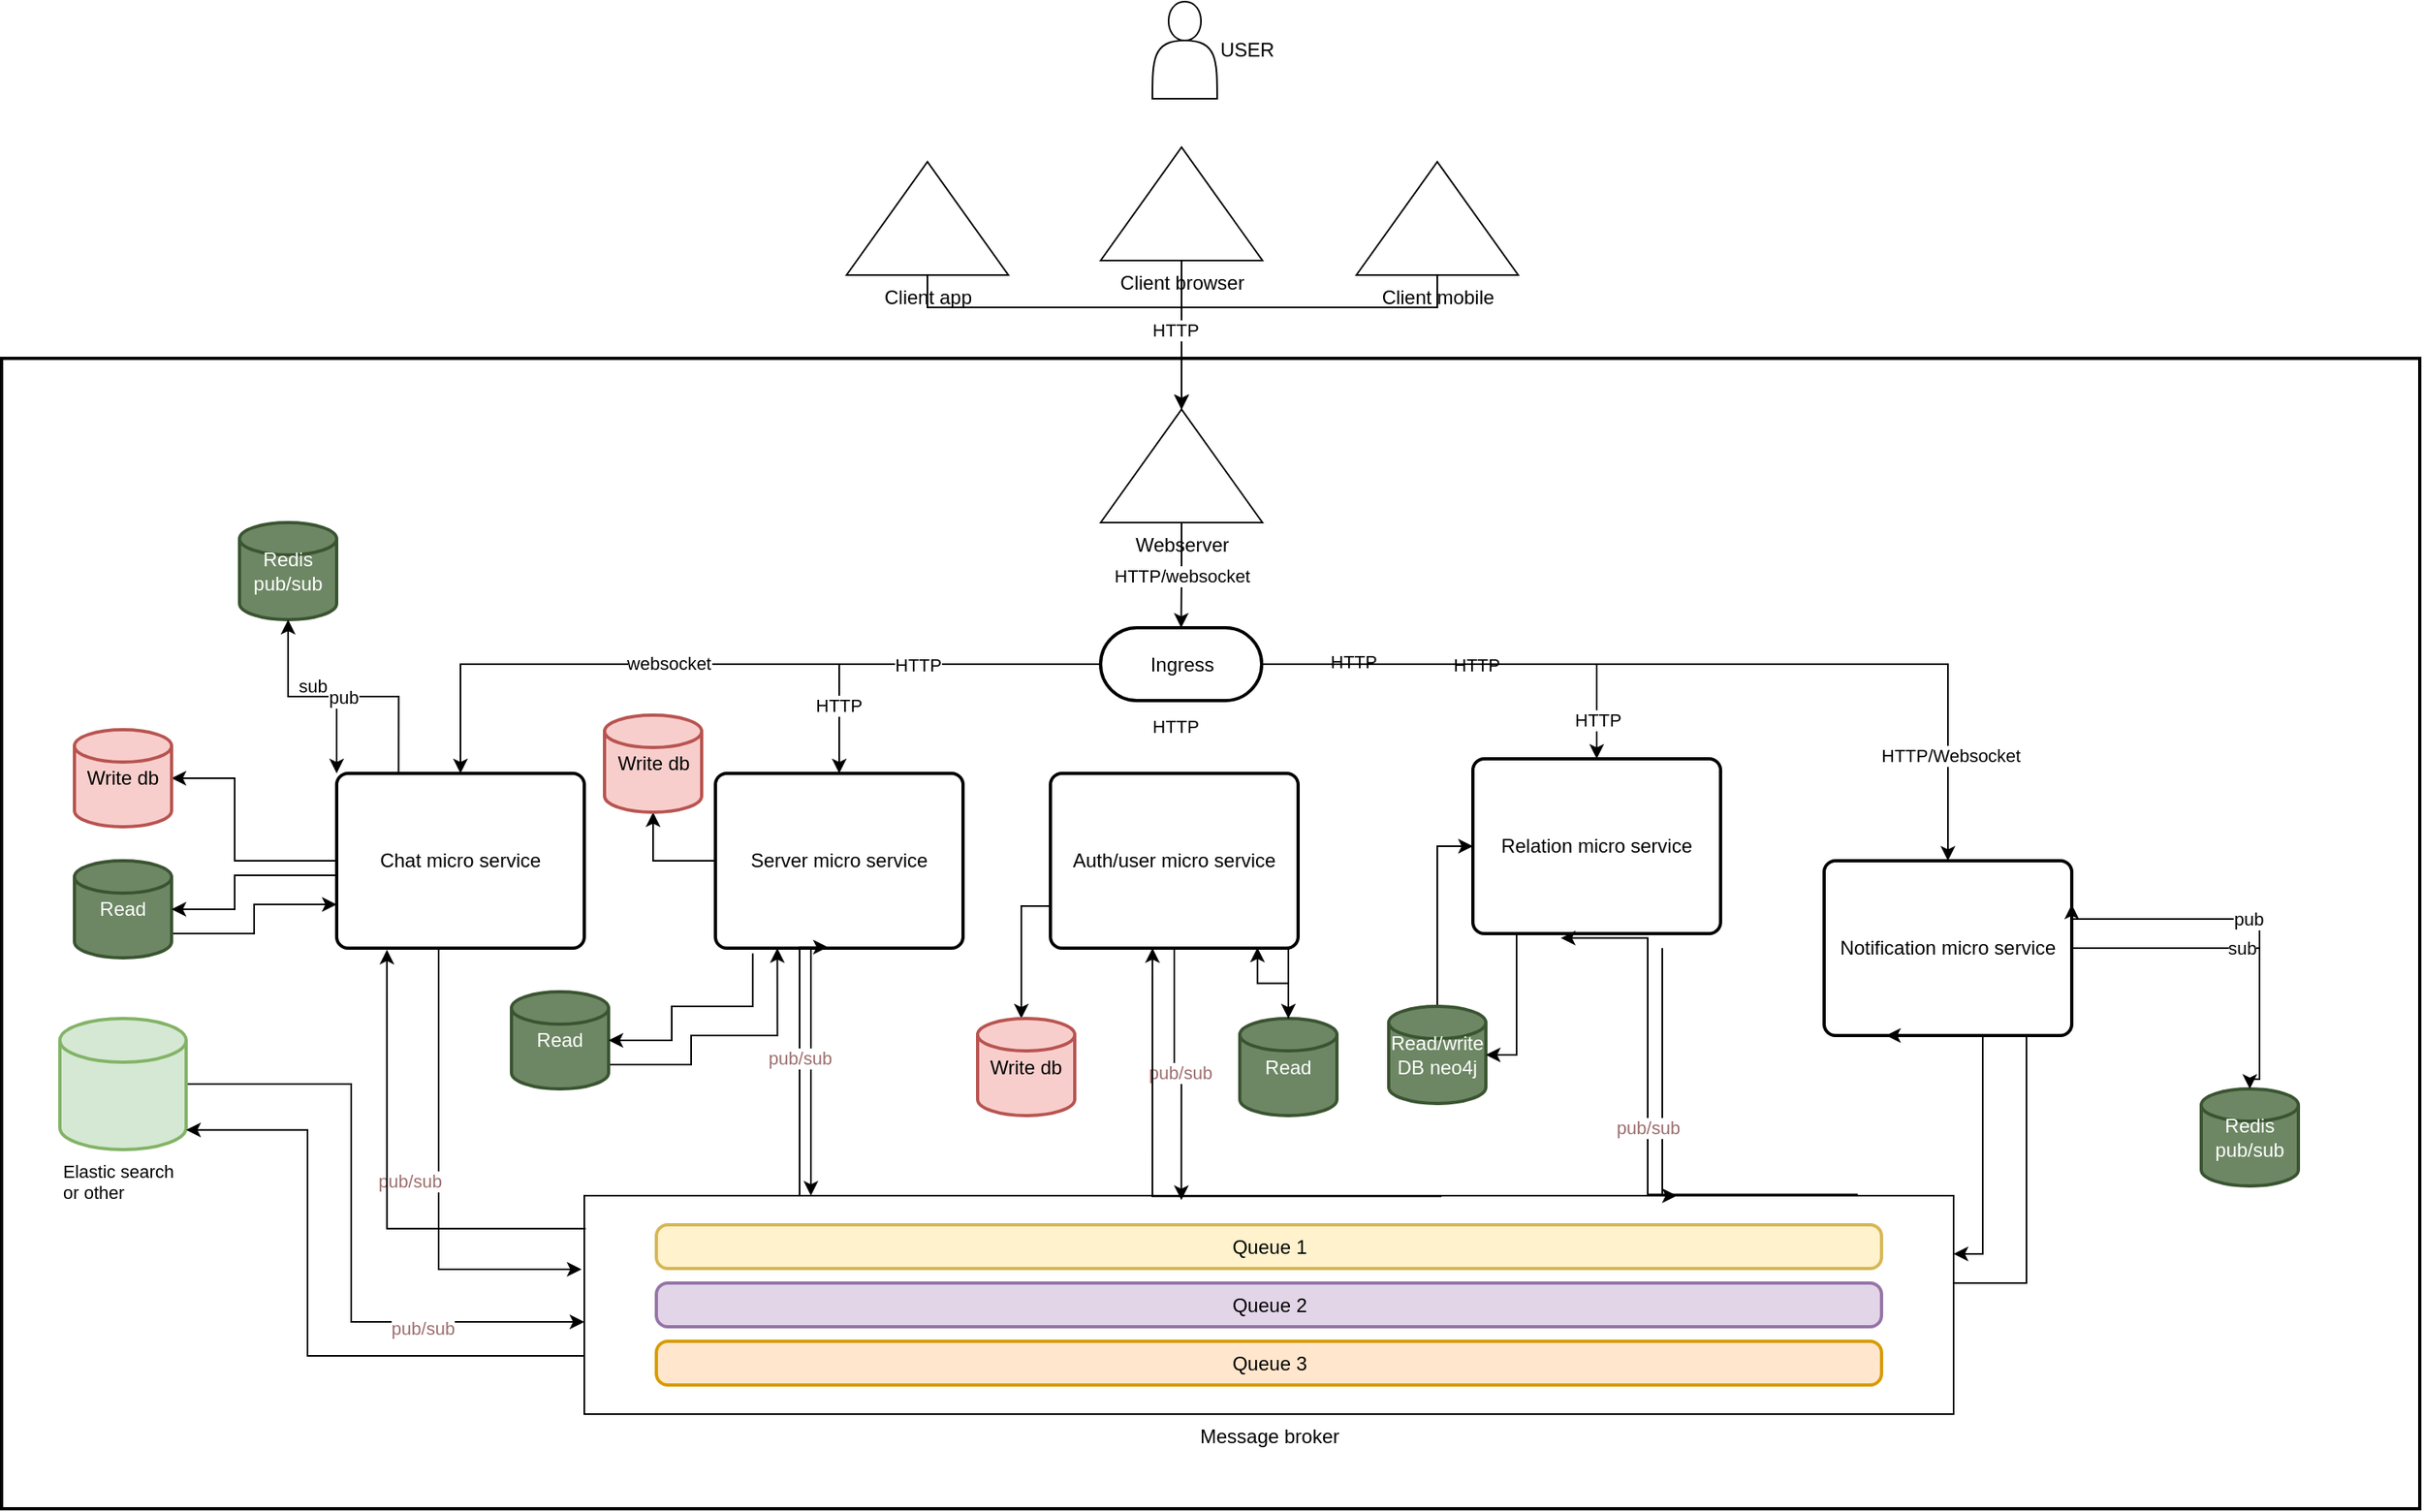 <mxfile version="24.4.3" type="github">
  <diagram id="I4ahz-z1FdCuFzpf6qUr" name="Page-1">
    <mxGraphModel dx="1706" dy="1103" grid="1" gridSize="9" guides="1" tooltips="1" connect="1" arrows="1" fold="1" page="1" pageScale="1" pageWidth="850" pageHeight="1100" math="0" shadow="0">
      <root>
        <mxCell id="0" />
        <mxCell id="1" parent="0" />
        <mxCell id="r7bKNmbLutYQrQa0Vv5a-1" value="USER" style="shape=actor;whiteSpace=wrap;html=1;labelPosition=right;verticalLabelPosition=middle;align=left;verticalAlign=middle;" parent="1" vertex="1">
          <mxGeometry x="783" y="36" width="40" height="60" as="geometry" />
        </mxCell>
        <mxCell id="r7bKNmbLutYQrQa0Vv5a-17" value="" style="edgeStyle=orthogonalEdgeStyle;rounded=0;orthogonalLoop=1;jettySize=auto;html=1;" parent="1" source="r7bKNmbLutYQrQa0Vv5a-7" target="r7bKNmbLutYQrQa0Vv5a-10" edge="1">
          <mxGeometry relative="1" as="geometry" />
        </mxCell>
        <mxCell id="r7bKNmbLutYQrQa0Vv5a-7" value="Client browser" style="verticalLabelPosition=bottom;verticalAlign=top;html=1;shape=mxgraph.basic.acute_triangle;dx=0.5;" parent="1" vertex="1">
          <mxGeometry x="751" y="126" width="100" height="70" as="geometry" />
        </mxCell>
        <mxCell id="r7bKNmbLutYQrQa0Vv5a-9" value="" style="verticalLabelPosition=bottom;verticalAlign=top;html=1;shape=mxgraph.basic.rect;fillColor2=none;strokeWidth=2;size=20;indent=5;fillColor=none;" parent="1" vertex="1">
          <mxGeometry x="72" y="256.5" width="1494" height="711" as="geometry" />
        </mxCell>
        <mxCell id="r7bKNmbLutYQrQa0Vv5a-22" value="HTTP/websocket" style="edgeStyle=orthogonalEdgeStyle;rounded=0;orthogonalLoop=1;jettySize=auto;html=1;" parent="1" source="r7bKNmbLutYQrQa0Vv5a-10" target="r7bKNmbLutYQrQa0Vv5a-21" edge="1">
          <mxGeometry relative="1" as="geometry" />
        </mxCell>
        <mxCell id="r7bKNmbLutYQrQa0Vv5a-10" value="Webserver" style="verticalLabelPosition=bottom;verticalAlign=top;html=1;shape=mxgraph.basic.acute_triangle;dx=0.5;" parent="1" vertex="1">
          <mxGeometry x="751" y="288" width="100" height="70" as="geometry" />
        </mxCell>
        <mxCell id="r7bKNmbLutYQrQa0Vv5a-107" style="edgeStyle=orthogonalEdgeStyle;rounded=0;orthogonalLoop=1;jettySize=auto;html=1;entryX=0;entryY=0;entryDx=50;entryDy=0;entryPerimeter=0;fontSize=11;fontColor=#9c6d6d;" parent="1" source="r7bKNmbLutYQrQa0Vv5a-14" target="r7bKNmbLutYQrQa0Vv5a-10" edge="1">
          <mxGeometry relative="1" as="geometry">
            <Array as="points">
              <mxPoint x="959" y="225" />
              <mxPoint x="801" y="225" />
            </Array>
          </mxGeometry>
        </mxCell>
        <mxCell id="r7bKNmbLutYQrQa0Vv5a-14" value="Client mobile&lt;br&gt;" style="verticalLabelPosition=bottom;verticalAlign=top;html=1;shape=mxgraph.basic.acute_triangle;dx=0.5;" parent="1" vertex="1">
          <mxGeometry x="909" y="135" width="100" height="70" as="geometry" />
        </mxCell>
        <mxCell id="r7bKNmbLutYQrQa0Vv5a-106" value="" style="edgeStyle=orthogonalEdgeStyle;rounded=0;orthogonalLoop=1;jettySize=auto;html=1;fontSize=11;fontColor=#9c6d6d;" parent="1" source="r7bKNmbLutYQrQa0Vv5a-15" target="r7bKNmbLutYQrQa0Vv5a-10" edge="1">
          <mxGeometry relative="1" as="geometry">
            <Array as="points">
              <mxPoint x="644" y="225" />
              <mxPoint x="801" y="225" />
            </Array>
          </mxGeometry>
        </mxCell>
        <mxCell id="Fc79eV2DeLuxpPt_U4-c-6" value="&lt;span style=&quot;color: rgb(0, 0, 0);&quot;&gt;HTTP&lt;/span&gt;" style="edgeLabel;html=1;align=center;verticalAlign=middle;resizable=0;points=[];fontSize=11;fontColor=#9c6d6d;" parent="r7bKNmbLutYQrQa0Vv5a-106" vertex="1" connectable="0">
          <mxGeometry x="0.593" y="-4" relative="1" as="geometry">
            <mxPoint as="offset" />
          </mxGeometry>
        </mxCell>
        <mxCell id="r7bKNmbLutYQrQa0Vv5a-15" value="Client app" style="verticalLabelPosition=bottom;verticalAlign=top;html=1;shape=mxgraph.basic.acute_triangle;dx=0.5;" parent="1" vertex="1">
          <mxGeometry x="594" y="135" width="100" height="70" as="geometry" />
        </mxCell>
        <mxCell id="r7bKNmbLutYQrQa0Vv5a-31" value="" style="edgeStyle=orthogonalEdgeStyle;rounded=0;orthogonalLoop=1;jettySize=auto;html=1;" parent="1" source="r7bKNmbLutYQrQa0Vv5a-21" target="r7bKNmbLutYQrQa0Vv5a-24" edge="1">
          <mxGeometry relative="1" as="geometry" />
        </mxCell>
        <mxCell id="Fc79eV2DeLuxpPt_U4-c-9" value="&lt;span style=&quot;color: rgb(0, 0, 0);&quot;&gt;HTTP&lt;/span&gt;" style="edgeLabel;html=1;align=center;verticalAlign=middle;resizable=0;points=[];fontSize=11;fontColor=#9c6d6d;" parent="r7bKNmbLutYQrQa0Vv5a-31" vertex="1" connectable="0">
          <mxGeometry x="0.634" y="-1" relative="1" as="geometry">
            <mxPoint as="offset" />
          </mxGeometry>
        </mxCell>
        <mxCell id="r7bKNmbLutYQrQa0Vv5a-32" style="edgeStyle=orthogonalEdgeStyle;rounded=0;orthogonalLoop=1;jettySize=auto;html=1;" parent="1" source="r7bKNmbLutYQrQa0Vv5a-21" target="r7bKNmbLutYQrQa0Vv5a-23" edge="1">
          <mxGeometry relative="1" as="geometry" />
        </mxCell>
        <mxCell id="Fc79eV2DeLuxpPt_U4-c-8" value="&lt;span style=&quot;color: rgb(0, 0, 0);&quot;&gt;websocket&lt;/span&gt;" style="edgeLabel;html=1;align=center;verticalAlign=middle;resizable=0;points=[];fontSize=11;fontColor=#9c6d6d;" parent="r7bKNmbLutYQrQa0Vv5a-32" vertex="1" connectable="0">
          <mxGeometry x="0.156" y="-1" relative="1" as="geometry">
            <mxPoint as="offset" />
          </mxGeometry>
        </mxCell>
        <mxCell id="Fc79eV2DeLuxpPt_U4-c-10" value="&lt;span style=&quot;color: rgb(0, 0, 0);&quot;&gt;HTTP&lt;/span&gt;" style="edgeLabel;html=1;align=center;verticalAlign=middle;resizable=0;points=[];fontSize=11;fontColor=#9c6d6d;" parent="r7bKNmbLutYQrQa0Vv5a-32" vertex="1" connectable="0">
          <mxGeometry x="-0.511" relative="1" as="geometry">
            <mxPoint as="offset" />
          </mxGeometry>
        </mxCell>
        <mxCell id="r7bKNmbLutYQrQa0Vv5a-82" style="edgeStyle=orthogonalEdgeStyle;rounded=0;orthogonalLoop=1;jettySize=auto;html=1;fontSize=11;fontColor=#9c6d6d;" parent="1" source="r7bKNmbLutYQrQa0Vv5a-21" target="r7bKNmbLutYQrQa0Vv5a-79" edge="1">
          <mxGeometry relative="1" as="geometry" />
        </mxCell>
        <mxCell id="Fc79eV2DeLuxpPt_U4-c-11" value="&lt;span style=&quot;color: rgb(0, 0, 0);&quot;&gt;HTTP&lt;/span&gt;" style="edgeLabel;html=1;align=center;verticalAlign=middle;resizable=0;points=[];fontSize=11;fontColor=#9c6d6d;" parent="r7bKNmbLutYQrQa0Vv5a-82" vertex="1" connectable="0">
          <mxGeometry x="-0.573" y="2" relative="1" as="geometry">
            <mxPoint as="offset" />
          </mxGeometry>
        </mxCell>
        <mxCell id="Fc79eV2DeLuxpPt_U4-c-13" value="&lt;span style=&quot;color: rgb(0, 0, 0);&quot;&gt;HTTP&lt;/span&gt;" style="edgeLabel;html=1;align=center;verticalAlign=middle;resizable=0;points=[];fontSize=11;fontColor=#9c6d6d;" parent="r7bKNmbLutYQrQa0Vv5a-82" vertex="1" connectable="0">
          <mxGeometry x="-0.005" relative="1" as="geometry">
            <mxPoint as="offset" />
          </mxGeometry>
        </mxCell>
        <mxCell id="Fc79eV2DeLuxpPt_U4-c-14" value="&lt;span style=&quot;color: rgb(0, 0, 0);&quot;&gt;HTTP&lt;/span&gt;" style="edgeLabel;html=1;align=center;verticalAlign=middle;resizable=0;points=[];fontSize=11;fontColor=#9c6d6d;" parent="r7bKNmbLutYQrQa0Vv5a-82" vertex="1" connectable="0">
          <mxGeometry x="0.819" relative="1" as="geometry">
            <mxPoint as="offset" />
          </mxGeometry>
        </mxCell>
        <mxCell id="r7bKNmbLutYQrQa0Vv5a-109" value="&#xa;&lt;span style=&quot;color: rgb(0, 0, 0); font-family: Helvetica; font-size: 11px; font-style: normal; font-variant-ligatures: normal; font-variant-caps: normal; font-weight: 400; letter-spacing: normal; orphans: 2; text-align: center; text-indent: 0px; text-transform: none; widows: 2; word-spacing: 0px; -webkit-text-stroke-width: 0px; background-color: rgb(255, 255, 255); text-decoration-thickness: initial; text-decoration-style: initial; text-decoration-color: initial; float: none; display: inline !important;&quot;&gt;HTTP&lt;/span&gt;&#xa;&#xa;" style="edgeStyle=orthogonalEdgeStyle;rounded=0;orthogonalLoop=1;jettySize=auto;html=1;entryX=0.5;entryY=0;entryDx=0;entryDy=0;fontSize=11;fontColor=#9c6d6d;" parent="1" source="r7bKNmbLutYQrQa0Vv5a-21" target="r7bKNmbLutYQrQa0Vv5a-72" edge="1">
          <mxGeometry relative="1" as="geometry">
            <Array as="points">
              <mxPoint x="797" y="491" />
              <mxPoint x="797" y="491" />
            </Array>
          </mxGeometry>
        </mxCell>
        <mxCell id="BxN9umX0_t_IdyEKbMLp-4" style="edgeStyle=orthogonalEdgeStyle;rounded=0;orthogonalLoop=1;jettySize=auto;html=1;" edge="1" parent="1" source="r7bKNmbLutYQrQa0Vv5a-21" target="r7bKNmbLutYQrQa0Vv5a-93">
          <mxGeometry relative="1" as="geometry" />
        </mxCell>
        <mxCell id="BxN9umX0_t_IdyEKbMLp-5" value="HTTP/Websocket" style="edgeLabel;html=1;align=center;verticalAlign=middle;resizable=0;points=[];" vertex="1" connectable="0" parent="BxN9umX0_t_IdyEKbMLp-4">
          <mxGeometry x="0.761" y="1" relative="1" as="geometry">
            <mxPoint as="offset" />
          </mxGeometry>
        </mxCell>
        <mxCell id="r7bKNmbLutYQrQa0Vv5a-21" value="Ingress" style="html=1;dashed=0;whitespace=wrap;shape=mxgraph.dfd.start;strokeWidth=2;fillColor=none;" parent="1" vertex="1">
          <mxGeometry x="751" y="423" width="99.5" height="45" as="geometry" />
        </mxCell>
        <mxCell id="r7bKNmbLutYQrQa0Vv5a-45" style="edgeStyle=orthogonalEdgeStyle;rounded=0;orthogonalLoop=1;jettySize=auto;html=1;fontSize=11;fontColor=#9c6d6d;" parent="1" source="r7bKNmbLutYQrQa0Vv5a-23" target="r7bKNmbLutYQrQa0Vv5a-26" edge="1">
          <mxGeometry x="-0.059" y="-9" relative="1" as="geometry">
            <Array as="points">
              <mxPoint x="216" y="567" />
              <mxPoint x="216" y="516" />
            </Array>
            <mxPoint as="offset" />
          </mxGeometry>
        </mxCell>
        <mxCell id="r7bKNmbLutYQrQa0Vv5a-67" value="pub/sub" style="edgeStyle=orthogonalEdgeStyle;rounded=0;orthogonalLoop=1;jettySize=auto;html=1;entryX=-0.002;entryY=0.337;entryDx=0;entryDy=0;entryPerimeter=0;fontSize=11;fontColor=#9c6d6d;" parent="1" source="r7bKNmbLutYQrQa0Vv5a-23" target="r7bKNmbLutYQrQa0Vv5a-27" edge="1">
          <mxGeometry x="-0.001" y="-18" relative="1" as="geometry">
            <Array as="points">
              <mxPoint x="342" y="820" />
            </Array>
            <mxPoint as="offset" />
          </mxGeometry>
        </mxCell>
        <mxCell id="r7bKNmbLutYQrQa0Vv5a-23" value="Chat micro service" style="rounded=1;whiteSpace=wrap;html=1;absoluteArcSize=1;arcSize=14;strokeWidth=2;fillColor=none;" parent="1" vertex="1">
          <mxGeometry x="279" y="513" width="153" height="108" as="geometry" />
        </mxCell>
        <mxCell id="r7bKNmbLutYQrQa0Vv5a-61" style="edgeStyle=orthogonalEdgeStyle;rounded=0;orthogonalLoop=1;jettySize=auto;html=1;fontSize=11;fontColor=#9c6d6d;entryX=0.5;entryY=1;entryDx=0;entryDy=0;entryPerimeter=0;" parent="1" source="r7bKNmbLutYQrQa0Vv5a-24" target="r7bKNmbLutYQrQa0Vv5a-46" edge="1">
          <mxGeometry relative="1" as="geometry">
            <mxPoint x="493" y="549" as="targetPoint" />
          </mxGeometry>
        </mxCell>
        <mxCell id="r7bKNmbLutYQrQa0Vv5a-73" style="edgeStyle=orthogonalEdgeStyle;rounded=0;orthogonalLoop=1;jettySize=auto;html=1;fontSize=11;fontColor=#9c6d6d;" parent="1" source="r7bKNmbLutYQrQa0Vv5a-24" edge="1">
          <mxGeometry relative="1" as="geometry">
            <mxPoint x="572" y="774" as="targetPoint" />
            <Array as="points">
              <mxPoint x="572" y="684" />
              <mxPoint x="572" y="684" />
            </Array>
          </mxGeometry>
        </mxCell>
        <mxCell id="r7bKNmbLutYQrQa0Vv5a-24" value="Server micro service" style="rounded=1;whiteSpace=wrap;html=1;absoluteArcSize=1;arcSize=14;strokeWidth=2;fillColor=none;" parent="1" vertex="1">
          <mxGeometry x="513" y="513" width="153" height="108" as="geometry" />
        </mxCell>
        <mxCell id="r7bKNmbLutYQrQa0Vv5a-26" value="Write db" style="strokeWidth=2;html=1;shape=mxgraph.flowchart.database;whiteSpace=wrap;fillColor=#f8cecc;strokeColor=#b85450;" parent="1" vertex="1">
          <mxGeometry x="117" y="486" width="60" height="60" as="geometry" />
        </mxCell>
        <mxCell id="Fc79eV2DeLuxpPt_U4-c-2" style="edgeStyle=orthogonalEdgeStyle;rounded=0;orthogonalLoop=1;jettySize=auto;html=1;entryX=0;entryY=0.578;entryDx=0;entryDy=0;entryPerimeter=0;fontSize=11;fontColor=#9c6d6d;" parent="1" source="r7bKNmbLutYQrQa0Vv5a-38" target="r7bKNmbLutYQrQa0Vv5a-27" edge="1">
          <mxGeometry relative="1" as="geometry">
            <Array as="points">
              <mxPoint x="288" y="705" />
              <mxPoint x="288" y="852" />
            </Array>
          </mxGeometry>
        </mxCell>
        <mxCell id="Fc79eV2DeLuxpPt_U4-c-4" value="pub/sub" style="edgeLabel;html=1;align=center;verticalAlign=middle;resizable=0;points=[];fontSize=11;fontColor=#9c6d6d;" parent="Fc79eV2DeLuxpPt_U4-c-2" vertex="1" connectable="0">
          <mxGeometry x="0.49" y="-4" relative="1" as="geometry">
            <mxPoint as="offset" />
          </mxGeometry>
        </mxCell>
        <mxCell id="r7bKNmbLutYQrQa0Vv5a-38" value="Elastic search or other" style="strokeWidth=2;html=1;shape=mxgraph.flowchart.database;whiteSpace=wrap;fillColor=#d5e8d4;labelPosition=center;verticalLabelPosition=bottom;align=left;verticalAlign=top;fontSize=11;labelBackgroundColor=default;strokeColor=#82b366;" parent="1" vertex="1">
          <mxGeometry x="108" y="664.5" width="78" height="81" as="geometry" />
        </mxCell>
        <mxCell id="r7bKNmbLutYQrQa0Vv5a-42" value="" style="group" parent="1" vertex="1" connectable="0">
          <mxGeometry x="432" y="774" width="846" height="135" as="geometry" />
        </mxCell>
        <mxCell id="r7bKNmbLutYQrQa0Vv5a-27" value="Message broker" style="verticalLabelPosition=bottom;verticalAlign=top;html=1;shape=mxgraph.basic.rect;fillColor2=none;strokeWidth=1;size=20;indent=5;fillColor=none;" parent="r7bKNmbLutYQrQa0Vv5a-42" vertex="1">
          <mxGeometry width="846" height="135" as="geometry" />
        </mxCell>
        <mxCell id="r7bKNmbLutYQrQa0Vv5a-28" value="Queue 1" style="rounded=1;whiteSpace=wrap;html=1;absoluteArcSize=1;arcSize=14;strokeWidth=2;fillColor=#fff2cc;strokeColor=#d6b656;" parent="r7bKNmbLutYQrQa0Vv5a-42" vertex="1">
          <mxGeometry x="44.526" y="18" width="756.947" height="27" as="geometry" />
        </mxCell>
        <mxCell id="r7bKNmbLutYQrQa0Vv5a-29" value="Queue 2" style="rounded=1;whiteSpace=wrap;html=1;absoluteArcSize=1;arcSize=14;strokeWidth=2;fillColor=#e1d5e7;strokeColor=#9673a6;" parent="r7bKNmbLutYQrQa0Vv5a-42" vertex="1">
          <mxGeometry x="44.526" y="54" width="756.947" height="27" as="geometry" />
        </mxCell>
        <mxCell id="r7bKNmbLutYQrQa0Vv5a-30" value="Queue 3" style="rounded=1;whiteSpace=wrap;html=1;absoluteArcSize=1;arcSize=14;strokeWidth=2;fillColor=#ffe6cc;strokeColor=#d79b00;" parent="r7bKNmbLutYQrQa0Vv5a-42" vertex="1">
          <mxGeometry x="44.526" y="90" width="756.947" height="27" as="geometry" />
        </mxCell>
        <mxCell id="r7bKNmbLutYQrQa0Vv5a-46" value="Write db" style="strokeWidth=2;html=1;shape=mxgraph.flowchart.database;whiteSpace=wrap;fillColor=#f8cecc;strokeColor=#b85450;" parent="1" vertex="1">
          <mxGeometry x="444.5" y="477" width="60" height="60" as="geometry" />
        </mxCell>
        <mxCell id="r7bKNmbLutYQrQa0Vv5a-63" value="pub/sub" style="edgeStyle=orthogonalEdgeStyle;rounded=0;orthogonalLoop=1;jettySize=auto;html=1;entryX=0.454;entryY=0.994;entryDx=0;entryDy=0;entryPerimeter=0;fontSize=11;fontColor=#9c6d6d;" parent="1" source="r7bKNmbLutYQrQa0Vv5a-27" target="r7bKNmbLutYQrQa0Vv5a-24" edge="1">
          <mxGeometry relative="1" as="geometry">
            <Array as="points">
              <mxPoint x="565" y="729" />
              <mxPoint x="565" y="729" />
            </Array>
          </mxGeometry>
        </mxCell>
        <mxCell id="r7bKNmbLutYQrQa0Vv5a-66" style="edgeStyle=orthogonalEdgeStyle;rounded=0;orthogonalLoop=1;jettySize=auto;html=1;entryX=0.203;entryY=1.009;entryDx=0;entryDy=0;entryPerimeter=0;fontSize=11;fontColor=#9c6d6d;exitX=0.001;exitY=0.151;exitDx=0;exitDy=0;exitPerimeter=0;" parent="1" source="r7bKNmbLutYQrQa0Vv5a-27" target="r7bKNmbLutYQrQa0Vv5a-23" edge="1">
          <mxGeometry relative="1" as="geometry">
            <mxPoint x="423" y="855" as="sourcePoint" />
          </mxGeometry>
        </mxCell>
        <mxCell id="r7bKNmbLutYQrQa0Vv5a-76" value="pub/sub" style="edgeStyle=orthogonalEdgeStyle;rounded=0;orthogonalLoop=1;jettySize=auto;html=1;entryX=0.436;entryY=0.02;entryDx=0;entryDy=0;entryPerimeter=0;fontSize=11;fontColor=#9c6d6d;" parent="1" source="r7bKNmbLutYQrQa0Vv5a-72" target="r7bKNmbLutYQrQa0Vv5a-27" edge="1">
          <mxGeometry relative="1" as="geometry" />
        </mxCell>
        <mxCell id="gk63O6OOP2rGa1J9IB_V-16" style="edgeStyle=orthogonalEdgeStyle;rounded=0;orthogonalLoop=1;jettySize=auto;html=1;" parent="1" source="r7bKNmbLutYQrQa0Vv5a-72" target="gk63O6OOP2rGa1J9IB_V-15" edge="1">
          <mxGeometry relative="1" as="geometry">
            <Array as="points">
              <mxPoint x="867" y="630" />
              <mxPoint x="867" y="630" />
            </Array>
          </mxGeometry>
        </mxCell>
        <mxCell id="r7bKNmbLutYQrQa0Vv5a-72" value="Auth/user micro service" style="rounded=1;whiteSpace=wrap;html=1;absoluteArcSize=1;arcSize=14;strokeWidth=2;fillColor=none;" parent="1" vertex="1">
          <mxGeometry x="720" y="513" width="153" height="108" as="geometry" />
        </mxCell>
        <mxCell id="r7bKNmbLutYQrQa0Vv5a-78" style="edgeStyle=orthogonalEdgeStyle;rounded=0;orthogonalLoop=1;jettySize=auto;html=1;entryX=0.412;entryY=1;entryDx=0;entryDy=0;entryPerimeter=0;fontSize=11;fontColor=#9c6d6d;exitX=0.626;exitY=0.003;exitDx=0;exitDy=0;exitPerimeter=0;" parent="1" source="r7bKNmbLutYQrQa0Vv5a-27" target="r7bKNmbLutYQrQa0Vv5a-72" edge="1">
          <mxGeometry relative="1" as="geometry">
            <mxPoint x="783" y="756" as="sourcePoint" />
            <Array as="points">
              <mxPoint x="783" y="774" />
            </Array>
          </mxGeometry>
        </mxCell>
        <mxCell id="r7bKNmbLutYQrQa0Vv5a-87" style="edgeStyle=orthogonalEdgeStyle;rounded=0;orthogonalLoop=1;jettySize=auto;html=1;fontSize=11;fontColor=#9c6d6d;" parent="1" edge="1">
          <mxGeometry relative="1" as="geometry">
            <mxPoint x="1107" y="774" as="targetPoint" />
            <mxPoint x="1098" y="621" as="sourcePoint" />
            <Array as="points">
              <mxPoint x="1098" y="774" />
            </Array>
          </mxGeometry>
        </mxCell>
        <mxCell id="r7bKNmbLutYQrQa0Vv5a-79" value="Relation micro service" style="rounded=1;whiteSpace=wrap;html=1;absoluteArcSize=1;arcSize=14;strokeWidth=2;fillColor=none;" parent="1" vertex="1">
          <mxGeometry x="981" y="504" width="153" height="108" as="geometry" />
        </mxCell>
        <mxCell id="r7bKNmbLutYQrQa0Vv5a-88" value="pub/sub" style="edgeStyle=orthogonalEdgeStyle;rounded=0;orthogonalLoop=1;jettySize=auto;html=1;entryX=0.355;entryY=1.026;entryDx=0;entryDy=0;entryPerimeter=0;fontSize=11;fontColor=#9c6d6d;exitX=0.93;exitY=-0.006;exitDx=0;exitDy=0;exitPerimeter=0;" parent="1" source="r7bKNmbLutYQrQa0Vv5a-27" target="r7bKNmbLutYQrQa0Vv5a-79" edge="1">
          <mxGeometry relative="1" as="geometry">
            <Array as="points">
              <mxPoint x="1089" y="773" />
              <mxPoint x="1089" y="615" />
            </Array>
          </mxGeometry>
        </mxCell>
        <mxCell id="r7bKNmbLutYQrQa0Vv5a-102" style="edgeStyle=orthogonalEdgeStyle;rounded=0;orthogonalLoop=1;jettySize=auto;html=1;fontSize=11;fontColor=#9c6d6d;exitX=0.136;exitY=0.998;exitDx=0;exitDy=0;exitPerimeter=0;" parent="1" source="r7bKNmbLutYQrQa0Vv5a-93" edge="1">
          <mxGeometry relative="1" as="geometry">
            <mxPoint x="1278" y="810" as="targetPoint" />
            <Array as="points">
              <mxPoint x="1296" y="675" />
              <mxPoint x="1296" y="810" />
            </Array>
          </mxGeometry>
        </mxCell>
        <mxCell id="r7bKNmbLutYQrQa0Vv5a-93" value="Notification micro service" style="rounded=1;whiteSpace=wrap;html=1;absoluteArcSize=1;arcSize=14;strokeWidth=2;fillColor=none;" parent="1" vertex="1">
          <mxGeometry x="1198" y="567" width="153" height="108" as="geometry" />
        </mxCell>
        <mxCell id="r7bKNmbLutYQrQa0Vv5a-100" style="edgeStyle=orthogonalEdgeStyle;rounded=0;orthogonalLoop=1;jettySize=auto;html=1;entryX=0.25;entryY=1;entryDx=0;entryDy=0;fontSize=11;fontColor=#9c6d6d;" parent="1" source="r7bKNmbLutYQrQa0Vv5a-27" target="r7bKNmbLutYQrQa0Vv5a-93" edge="1">
          <mxGeometry relative="1" as="geometry">
            <Array as="points">
              <mxPoint x="1323" y="828" />
              <mxPoint x="1323" y="675" />
            </Array>
          </mxGeometry>
        </mxCell>
        <mxCell id="Fc79eV2DeLuxpPt_U4-c-3" style="edgeStyle=orthogonalEdgeStyle;rounded=0;orthogonalLoop=1;jettySize=auto;html=1;entryX=1;entryY=0.85;entryDx=0;entryDy=0;entryPerimeter=0;fontSize=11;fontColor=#9c6d6d;" parent="1" source="r7bKNmbLutYQrQa0Vv5a-27" target="r7bKNmbLutYQrQa0Vv5a-38" edge="1">
          <mxGeometry x="-0.009" y="18" relative="1" as="geometry">
            <Array as="points">
              <mxPoint x="261" y="873" />
              <mxPoint x="261" y="733" />
            </Array>
            <mxPoint as="offset" />
          </mxGeometry>
        </mxCell>
        <mxCell id="gk63O6OOP2rGa1J9IB_V-1" style="edgeStyle=orthogonalEdgeStyle;rounded=0;orthogonalLoop=1;jettySize=auto;html=1;fontSize=11;fontColor=#9c6d6d;" parent="1" target="gk63O6OOP2rGa1J9IB_V-2" edge="1">
          <mxGeometry relative="1" as="geometry">
            <mxPoint x="720.5" y="594" as="sourcePoint" />
            <Array as="points">
              <mxPoint x="702" y="595" />
            </Array>
          </mxGeometry>
        </mxCell>
        <mxCell id="gk63O6OOP2rGa1J9IB_V-2" value="Write db" style="strokeWidth=2;html=1;shape=mxgraph.flowchart.database;whiteSpace=wrap;fillColor=#f8cecc;strokeColor=#b85450;" parent="1" vertex="1">
          <mxGeometry x="675" y="664.5" width="60" height="60" as="geometry" />
        </mxCell>
        <mxCell id="gk63O6OOP2rGa1J9IB_V-4" style="edgeStyle=orthogonalEdgeStyle;rounded=0;orthogonalLoop=1;jettySize=auto;html=1;entryX=0;entryY=0.75;entryDx=0;entryDy=0;" parent="1" source="gk63O6OOP2rGa1J9IB_V-3" target="r7bKNmbLutYQrQa0Vv5a-23" edge="1">
          <mxGeometry relative="1" as="geometry">
            <Array as="points">
              <mxPoint x="228" y="612" />
              <mxPoint x="228" y="594" />
            </Array>
          </mxGeometry>
        </mxCell>
        <mxCell id="gk63O6OOP2rGa1J9IB_V-3" value="Read" style="strokeWidth=2;html=1;shape=mxgraph.flowchart.database;whiteSpace=wrap;fillColor=#6d8764;strokeColor=#3A5431;fontColor=#ffffff;" parent="1" vertex="1">
          <mxGeometry x="117" y="567" width="60" height="60" as="geometry" />
        </mxCell>
        <mxCell id="gk63O6OOP2rGa1J9IB_V-5" style="edgeStyle=orthogonalEdgeStyle;rounded=0;orthogonalLoop=1;jettySize=auto;html=1;entryX=1;entryY=0.5;entryDx=0;entryDy=0;entryPerimeter=0;" parent="1" source="r7bKNmbLutYQrQa0Vv5a-23" target="gk63O6OOP2rGa1J9IB_V-3" edge="1">
          <mxGeometry relative="1" as="geometry">
            <Array as="points">
              <mxPoint x="216" y="576" />
              <mxPoint x="216" y="597" />
            </Array>
          </mxGeometry>
        </mxCell>
        <mxCell id="gk63O6OOP2rGa1J9IB_V-6" style="edgeStyle=orthogonalEdgeStyle;rounded=0;orthogonalLoop=1;jettySize=auto;html=1;entryX=0.25;entryY=1;entryDx=0;entryDy=0;" parent="1" source="gk63O6OOP2rGa1J9IB_V-7" target="r7bKNmbLutYQrQa0Vv5a-24" edge="1">
          <mxGeometry relative="1" as="geometry">
            <mxPoint x="549" y="675" as="targetPoint" />
            <Array as="points">
              <mxPoint x="498" y="693" />
              <mxPoint x="498" y="675" />
              <mxPoint x="551" y="675" />
            </Array>
          </mxGeometry>
        </mxCell>
        <mxCell id="gk63O6OOP2rGa1J9IB_V-7" value="Read" style="strokeWidth=2;html=1;shape=mxgraph.flowchart.database;whiteSpace=wrap;fillColor=#6d8764;strokeColor=#3A5431;fontColor=#ffffff;" parent="1" vertex="1">
          <mxGeometry x="387" y="648" width="60" height="60" as="geometry" />
        </mxCell>
        <mxCell id="gk63O6OOP2rGa1J9IB_V-8" style="edgeStyle=orthogonalEdgeStyle;rounded=0;orthogonalLoop=1;jettySize=auto;html=1;entryX=1;entryY=0.5;entryDx=0;entryDy=0;entryPerimeter=0;exitX=0.151;exitY=1.03;exitDx=0;exitDy=0;exitPerimeter=0;" parent="1" source="r7bKNmbLutYQrQa0Vv5a-24" target="gk63O6OOP2rGa1J9IB_V-7" edge="1">
          <mxGeometry relative="1" as="geometry">
            <mxPoint x="549" y="657" as="sourcePoint" />
            <Array as="points">
              <mxPoint x="536" y="657" />
              <mxPoint x="486" y="657" />
              <mxPoint x="486" y="678" />
            </Array>
          </mxGeometry>
        </mxCell>
        <mxCell id="gk63O6OOP2rGa1J9IB_V-15" value="Read" style="strokeWidth=2;html=1;shape=mxgraph.flowchart.database;whiteSpace=wrap;fillColor=#6d8764;strokeColor=#3A5431;fontColor=#ffffff;" parent="1" vertex="1">
          <mxGeometry x="837" y="664.5" width="60" height="60" as="geometry" />
        </mxCell>
        <mxCell id="gk63O6OOP2rGa1J9IB_V-17" style="edgeStyle=orthogonalEdgeStyle;rounded=0;orthogonalLoop=1;jettySize=auto;html=1;entryX=0.836;entryY=0.997;entryDx=0;entryDy=0;entryPerimeter=0;" parent="1" source="gk63O6OOP2rGa1J9IB_V-15" target="r7bKNmbLutYQrQa0Vv5a-72" edge="1">
          <mxGeometry relative="1" as="geometry" />
        </mxCell>
        <mxCell id="gk63O6OOP2rGa1J9IB_V-19" style="edgeStyle=orthogonalEdgeStyle;rounded=0;orthogonalLoop=1;jettySize=auto;html=1;entryX=0;entryY=0.5;entryDx=0;entryDy=0;" parent="1" source="gk63O6OOP2rGa1J9IB_V-18" target="r7bKNmbLutYQrQa0Vv5a-79" edge="1">
          <mxGeometry relative="1" as="geometry" />
        </mxCell>
        <mxCell id="gk63O6OOP2rGa1J9IB_V-18" value="Read/write DB neo4j" style="strokeWidth=2;html=1;shape=mxgraph.flowchart.database;whiteSpace=wrap;fillColor=#6d8764;strokeColor=#3A5431;fontColor=#ffffff;" parent="1" vertex="1">
          <mxGeometry x="929" y="657" width="60" height="60" as="geometry" />
        </mxCell>
        <mxCell id="gk63O6OOP2rGa1J9IB_V-21" style="edgeStyle=orthogonalEdgeStyle;rounded=0;orthogonalLoop=1;jettySize=auto;html=1;entryX=1;entryY=0.5;entryDx=0;entryDy=0;entryPerimeter=0;" parent="1" source="r7bKNmbLutYQrQa0Vv5a-79" target="gk63O6OOP2rGa1J9IB_V-18" edge="1">
          <mxGeometry relative="1" as="geometry">
            <Array as="points">
              <mxPoint x="1008" y="687" />
            </Array>
          </mxGeometry>
        </mxCell>
        <mxCell id="gk63O6OOP2rGa1J9IB_V-27" value="pub" style="edgeStyle=orthogonalEdgeStyle;rounded=0;orthogonalLoop=1;jettySize=auto;html=1;entryX=1;entryY=0.25;entryDx=0;entryDy=0;exitX=0.5;exitY=0;exitDx=0;exitDy=0;exitPerimeter=0;" parent="1" source="gk63O6OOP2rGa1J9IB_V-25" target="r7bKNmbLutYQrQa0Vv5a-93" edge="1">
          <mxGeometry relative="1" as="geometry">
            <Array as="points">
              <mxPoint x="1461" y="702" />
              <mxPoint x="1467" y="702" />
              <mxPoint x="1467" y="603" />
              <mxPoint x="1351" y="603" />
            </Array>
          </mxGeometry>
        </mxCell>
        <mxCell id="gk63O6OOP2rGa1J9IB_V-25" value="Redis pub/sub" style="strokeWidth=2;html=1;shape=mxgraph.flowchart.database;whiteSpace=wrap;fillColor=#6d8764;strokeColor=#3A5431;fontColor=#ffffff;" parent="1" vertex="1">
          <mxGeometry x="1431" y="708" width="60" height="60" as="geometry" />
        </mxCell>
        <mxCell id="gk63O6OOP2rGa1J9IB_V-29" value="sub" style="edgeStyle=orthogonalEdgeStyle;rounded=0;orthogonalLoop=1;jettySize=auto;html=1;entryX=0.5;entryY=0;entryDx=0;entryDy=0;entryPerimeter=0;" parent="1" source="r7bKNmbLutYQrQa0Vv5a-93" target="gk63O6OOP2rGa1J9IB_V-25" edge="1">
          <mxGeometry relative="1" as="geometry">
            <Array as="points">
              <mxPoint x="1467" y="621" />
              <mxPoint x="1467" y="702" />
            </Array>
          </mxGeometry>
        </mxCell>
        <mxCell id="BxN9umX0_t_IdyEKbMLp-3" value="sub&lt;div&gt;&lt;br&gt;&lt;/div&gt;" style="edgeStyle=orthogonalEdgeStyle;rounded=0;orthogonalLoop=1;jettySize=auto;html=1;entryX=0;entryY=0;entryDx=0;entryDy=0;" edge="1" parent="1" source="BxN9umX0_t_IdyEKbMLp-1" target="r7bKNmbLutYQrQa0Vv5a-23">
          <mxGeometry relative="1" as="geometry" />
        </mxCell>
        <mxCell id="BxN9umX0_t_IdyEKbMLp-1" value="Redis pub/sub" style="strokeWidth=2;html=1;shape=mxgraph.flowchart.database;whiteSpace=wrap;fillColor=#6d8764;strokeColor=#3A5431;fontColor=#ffffff;" vertex="1" parent="1">
          <mxGeometry x="219" y="358" width="60" height="60" as="geometry" />
        </mxCell>
        <mxCell id="BxN9umX0_t_IdyEKbMLp-2" value="pub" style="edgeStyle=orthogonalEdgeStyle;rounded=0;orthogonalLoop=1;jettySize=auto;html=1;exitX=0.25;exitY=0;exitDx=0;exitDy=0;entryX=0.5;entryY=1;entryDx=0;entryDy=0;entryPerimeter=0;" edge="1" parent="1" source="r7bKNmbLutYQrQa0Vv5a-23" target="BxN9umX0_t_IdyEKbMLp-1">
          <mxGeometry relative="1" as="geometry">
            <mxPoint x="261" y="441" as="targetPoint" />
          </mxGeometry>
        </mxCell>
      </root>
    </mxGraphModel>
  </diagram>
</mxfile>
